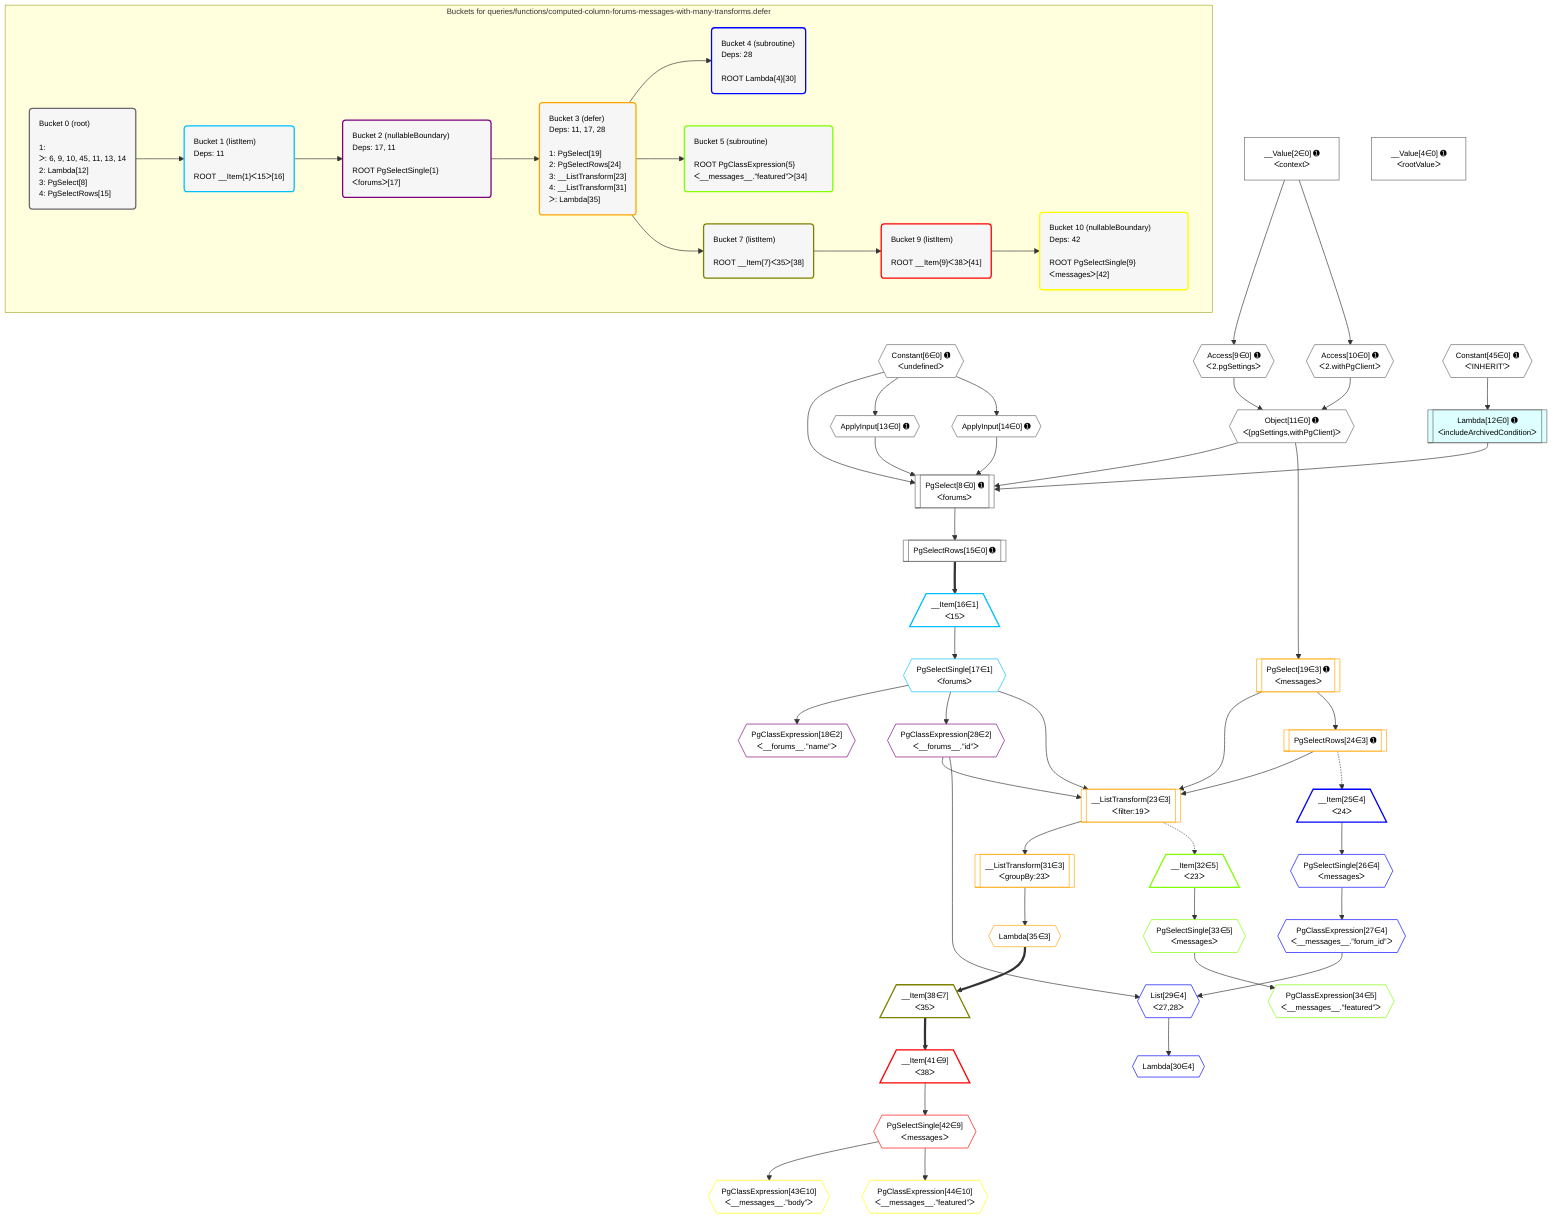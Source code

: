 %%{init: {'themeVariables': { 'fontSize': '12px'}}}%%
graph TD
    classDef path fill:#eee,stroke:#000,color:#000
    classDef plan fill:#fff,stroke-width:1px,color:#000
    classDef itemplan fill:#fff,stroke-width:2px,color:#000
    classDef unbatchedplan fill:#dff,stroke-width:1px,color:#000
    classDef sideeffectplan fill:#fcc,stroke-width:2px,color:#000
    classDef bucket fill:#f6f6f6,color:#000,stroke-width:2px,text-align:left


    %% plan dependencies
    PgSelect8[["PgSelect[8∈0] ➊<br />ᐸforumsᐳ"]]:::plan
    Object11{{"Object[11∈0] ➊<br />ᐸ{pgSettings,withPgClient}ᐳ"}}:::plan
    Constant6{{"Constant[6∈0] ➊<br />ᐸundefinedᐳ"}}:::plan
    Lambda12[["Lambda[12∈0] ➊<br />ᐸincludeArchivedConditionᐳ"]]:::unbatchedplan
    ApplyInput13{{"ApplyInput[13∈0] ➊"}}:::plan
    ApplyInput14{{"ApplyInput[14∈0] ➊"}}:::plan
    Object11 & Constant6 & Lambda12 & ApplyInput13 & ApplyInput14 --> PgSelect8
    Access9{{"Access[9∈0] ➊<br />ᐸ2.pgSettingsᐳ"}}:::plan
    Access10{{"Access[10∈0] ➊<br />ᐸ2.withPgClientᐳ"}}:::plan
    Access9 & Access10 --> Object11
    __Value2["__Value[2∈0] ➊<br />ᐸcontextᐳ"]:::plan
    __Value2 --> Access9
    __Value2 --> Access10
    Constant45{{"Constant[45∈0] ➊<br />ᐸ'INHERIT'ᐳ"}}:::plan
    Constant45 --> Lambda12
    Constant6 --> ApplyInput13
    Constant6 --> ApplyInput14
    PgSelectRows15[["PgSelectRows[15∈0] ➊"]]:::plan
    PgSelect8 --> PgSelectRows15
    __Value4["__Value[4∈0] ➊<br />ᐸrootValueᐳ"]:::plan
    __Item16[/"__Item[16∈1]<br />ᐸ15ᐳ"\]:::itemplan
    PgSelectRows15 ==> __Item16
    PgSelectSingle17{{"PgSelectSingle[17∈1]<br />ᐸforumsᐳ"}}:::plan
    __Item16 --> PgSelectSingle17
    PgClassExpression18{{"PgClassExpression[18∈2]<br />ᐸ__forums__.”name”ᐳ"}}:::plan
    PgSelectSingle17 --> PgClassExpression18
    PgClassExpression28{{"PgClassExpression[28∈2]<br />ᐸ__forums__.”id”ᐳ"}}:::plan
    PgSelectSingle17 --> PgClassExpression28
    __ListTransform23[["__ListTransform[23∈3]<br />ᐸfilter:19ᐳ"]]:::plan
    PgSelectRows24[["PgSelectRows[24∈3] ➊"]]:::plan
    PgSelect19[["PgSelect[19∈3] ➊<br />ᐸmessagesᐳ"]]:::plan
    PgSelectRows24 & PgSelect19 & PgSelectSingle17 & PgClassExpression28 --> __ListTransform23
    Object11 --> PgSelect19
    PgSelect19 --> PgSelectRows24
    __ListTransform31[["__ListTransform[31∈3]<br />ᐸgroupBy:23ᐳ"]]:::plan
    __ListTransform23 --> __ListTransform31
    Lambda35{{"Lambda[35∈3]"}}:::plan
    __ListTransform31 --> Lambda35
    List29{{"List[29∈4]<br />ᐸ27,28ᐳ"}}:::plan
    PgClassExpression27{{"PgClassExpression[27∈4]<br />ᐸ__messages__.”forum_id”ᐳ"}}:::plan
    PgClassExpression27 & PgClassExpression28 --> List29
    __Item25[/"__Item[25∈4]<br />ᐸ24ᐳ"\]:::itemplan
    PgSelectRows24 -.-> __Item25
    PgSelectSingle26{{"PgSelectSingle[26∈4]<br />ᐸmessagesᐳ"}}:::plan
    __Item25 --> PgSelectSingle26
    PgSelectSingle26 --> PgClassExpression27
    Lambda30{{"Lambda[30∈4]"}}:::plan
    List29 --> Lambda30
    __Item32[/"__Item[32∈5]<br />ᐸ23ᐳ"\]:::itemplan
    __ListTransform23 -.-> __Item32
    PgSelectSingle33{{"PgSelectSingle[33∈5]<br />ᐸmessagesᐳ"}}:::plan
    __Item32 --> PgSelectSingle33
    PgClassExpression34{{"PgClassExpression[34∈5]<br />ᐸ__messages__.”featured”ᐳ"}}:::plan
    PgSelectSingle33 --> PgClassExpression34
    __Item38[/"__Item[38∈7]<br />ᐸ35ᐳ"\]:::itemplan
    Lambda35 ==> __Item38
    __Item41[/"__Item[41∈9]<br />ᐸ38ᐳ"\]:::itemplan
    __Item38 ==> __Item41
    PgSelectSingle42{{"PgSelectSingle[42∈9]<br />ᐸmessagesᐳ"}}:::plan
    __Item41 --> PgSelectSingle42
    PgClassExpression43{{"PgClassExpression[43∈10]<br />ᐸ__messages__.”body”ᐳ"}}:::plan
    PgSelectSingle42 --> PgClassExpression43
    PgClassExpression44{{"PgClassExpression[44∈10]<br />ᐸ__messages__.”featured”ᐳ"}}:::plan
    PgSelectSingle42 --> PgClassExpression44

    %% define steps

    subgraph "Buckets for queries/functions/computed-column-forums-messages-with-many-transforms.defer"
    Bucket0("Bucket 0 (root)<br /><br />1: <br />ᐳ: 6, 9, 10, 45, 11, 13, 14<br />2: Lambda[12]<br />3: PgSelect[8]<br />4: PgSelectRows[15]"):::bucket
    classDef bucket0 stroke:#696969
    class Bucket0,__Value2,__Value4,Constant6,PgSelect8,Access9,Access10,Object11,Lambda12,ApplyInput13,ApplyInput14,PgSelectRows15,Constant45 bucket0
    Bucket1("Bucket 1 (listItem)<br />Deps: 11<br /><br />ROOT __Item{1}ᐸ15ᐳ[16]"):::bucket
    classDef bucket1 stroke:#00bfff
    class Bucket1,__Item16,PgSelectSingle17 bucket1
    Bucket2("Bucket 2 (nullableBoundary)<br />Deps: 17, 11<br /><br />ROOT PgSelectSingle{1}ᐸforumsᐳ[17]"):::bucket
    classDef bucket2 stroke:#7f007f
    class Bucket2,PgClassExpression18,PgClassExpression28 bucket2
    Bucket3("Bucket 3 (defer)<br />Deps: 11, 17, 28<br /><br />1: PgSelect[19]<br />2: PgSelectRows[24]<br />3: __ListTransform[23]<br />4: __ListTransform[31]<br />ᐳ: Lambda[35]"):::bucket
    classDef bucket3 stroke:#ffa500
    class Bucket3,PgSelect19,__ListTransform23,PgSelectRows24,__ListTransform31,Lambda35 bucket3
    Bucket4("Bucket 4 (subroutine)<br />Deps: 28<br /><br />ROOT Lambda{4}[30]"):::bucket
    classDef bucket4 stroke:#0000ff
    class Bucket4,__Item25,PgSelectSingle26,PgClassExpression27,List29,Lambda30 bucket4
    Bucket5("Bucket 5 (subroutine)<br /><br />ROOT PgClassExpression{5}ᐸ__messages__.”featured”ᐳ[34]"):::bucket
    classDef bucket5 stroke:#7fff00
    class Bucket5,__Item32,PgSelectSingle33,PgClassExpression34 bucket5
    Bucket7("Bucket 7 (listItem)<br /><br />ROOT __Item{7}ᐸ35ᐳ[38]"):::bucket
    classDef bucket7 stroke:#808000
    class Bucket7,__Item38 bucket7
    Bucket9("Bucket 9 (listItem)<br /><br />ROOT __Item{9}ᐸ38ᐳ[41]"):::bucket
    classDef bucket9 stroke:#ff0000
    class Bucket9,__Item41,PgSelectSingle42 bucket9
    Bucket10("Bucket 10 (nullableBoundary)<br />Deps: 42<br /><br />ROOT PgSelectSingle{9}ᐸmessagesᐳ[42]"):::bucket
    classDef bucket10 stroke:#ffff00
    class Bucket10,PgClassExpression43,PgClassExpression44 bucket10
    Bucket0 --> Bucket1
    Bucket1 --> Bucket2
    Bucket2 --> Bucket3
    Bucket3 --> Bucket4 & Bucket5 & Bucket7
    Bucket7 --> Bucket9
    Bucket9 --> Bucket10
    end